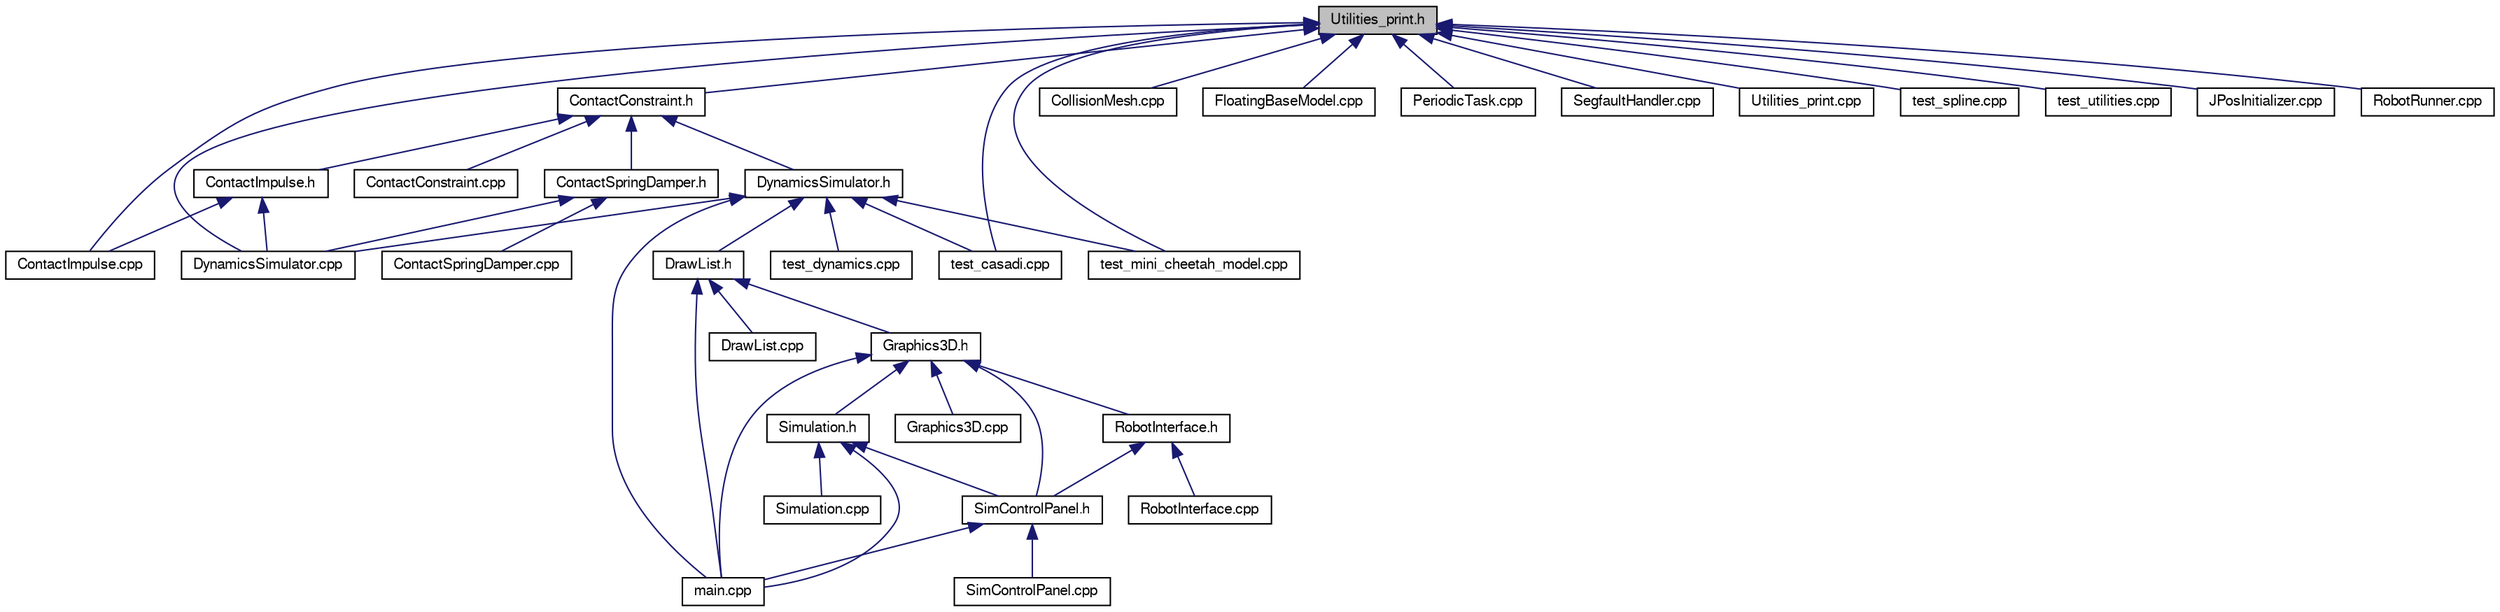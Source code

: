 digraph "Utilities_print.h"
{
  edge [fontname="FreeSans",fontsize="10",labelfontname="FreeSans",labelfontsize="10"];
  node [fontname="FreeSans",fontsize="10",shape=record];
  Node1 [label="Utilities_print.h",height=0.2,width=0.4,color="black", fillcolor="grey75", style="filled", fontcolor="black"];
  Node1 -> Node2 [dir="back",color="midnightblue",fontsize="10",style="solid",fontname="FreeSans"];
  Node2 [label="ContactConstraint.h",height=0.2,width=0.4,color="black", fillcolor="white", style="filled",URL="$d5/d79/_contact_constraint_8h.html",tooltip="Virtual class of Contact Constraint logic. "];
  Node2 -> Node3 [dir="back",color="midnightblue",fontsize="10",style="solid",fontname="FreeSans"];
  Node3 [label="ContactImpulse.h",height=0.2,width=0.4,color="black", fillcolor="white", style="filled",URL="$da/daa/_contact_impulse_8h.html"];
  Node3 -> Node4 [dir="back",color="midnightblue",fontsize="10",style="solid",fontname="FreeSans"];
  Node4 [label="ContactImpulse.cpp",height=0.2,width=0.4,color="black", fillcolor="white", style="filled",URL="$da/d75/_contact_impulse_8cpp.html"];
  Node3 -> Node5 [dir="back",color="midnightblue",fontsize="10",style="solid",fontname="FreeSans"];
  Node5 [label="DynamicsSimulator.cpp",height=0.2,width=0.4,color="black", fillcolor="white", style="filled",URL="$de/d4c/_dynamics_simulator_8cpp.html",tooltip="Rigid Body Dynamics Simulator with Collisions. "];
  Node2 -> Node6 [dir="back",color="midnightblue",fontsize="10",style="solid",fontname="FreeSans"];
  Node6 [label="ContactSpringDamper.h",height=0.2,width=0.4,color="black", fillcolor="white", style="filled",URL="$da/d04/_contact_spring_damper_8h.html",tooltip="Spring Damper based Contact Computation logic. "];
  Node6 -> Node7 [dir="back",color="midnightblue",fontsize="10",style="solid",fontname="FreeSans"];
  Node7 [label="ContactSpringDamper.cpp",height=0.2,width=0.4,color="black", fillcolor="white", style="filled",URL="$d6/da7/_contact_spring_damper_8cpp.html"];
  Node6 -> Node5 [dir="back",color="midnightblue",fontsize="10",style="solid",fontname="FreeSans"];
  Node2 -> Node8 [dir="back",color="midnightblue",fontsize="10",style="solid",fontname="FreeSans"];
  Node8 [label="DynamicsSimulator.h",height=0.2,width=0.4,color="black", fillcolor="white", style="filled",URL="$d0/d52/_dynamics_simulator_8h.html",tooltip="Rigid Body Dynamics Simulator with Collisions. "];
  Node8 -> Node5 [dir="back",color="midnightblue",fontsize="10",style="solid",fontname="FreeSans"];
  Node8 -> Node9 [dir="back",color="midnightblue",fontsize="10",style="solid",fontname="FreeSans"];
  Node9 [label="test_casadi.cpp",height=0.2,width=0.4,color="black", fillcolor="white", style="filled",URL="$dc/dd7/test__casadi_8cpp.html"];
  Node8 -> Node10 [dir="back",color="midnightblue",fontsize="10",style="solid",fontname="FreeSans"];
  Node10 [label="test_dynamics.cpp",height=0.2,width=0.4,color="black", fillcolor="white", style="filled",URL="$db/d42/test__dynamics_8cpp.html",tooltip="Test dynamics algorithms. "];
  Node8 -> Node11 [dir="back",color="midnightblue",fontsize="10",style="solid",fontname="FreeSans"];
  Node11 [label="test_mini_cheetah_model.cpp",height=0.2,width=0.4,color="black", fillcolor="white", style="filled",URL="$d6/d6e/test__mini__cheetah__model_8cpp.html"];
  Node8 -> Node12 [dir="back",color="midnightblue",fontsize="10",style="solid",fontname="FreeSans"];
  Node12 [label="DrawList.h",height=0.2,width=0.4,color="black", fillcolor="white", style="filled",URL="$df/d65/_draw_list_8h.html",tooltip="Data structure to store robot model to be drawn. "];
  Node12 -> Node13 [dir="back",color="midnightblue",fontsize="10",style="solid",fontname="FreeSans"];
  Node13 [label="Graphics3D.h",height=0.2,width=0.4,color="black", fillcolor="white", style="filled",URL="$d2/de7/_graphics3_d_8h.html",tooltip="Visualizer window for simulator. "];
  Node13 -> Node14 [dir="back",color="midnightblue",fontsize="10",style="solid",fontname="FreeSans"];
  Node14 [label="RobotInterface.h",height=0.2,width=0.4,color="black", fillcolor="white", style="filled",URL="$d4/df6/_robot_interface_8h.html",tooltip="Interface between simulator and hardware using LCM. "];
  Node14 -> Node15 [dir="back",color="midnightblue",fontsize="10",style="solid",fontname="FreeSans"];
  Node15 [label="SimControlPanel.h",height=0.2,width=0.4,color="black", fillcolor="white", style="filled",URL="$d7/dab/_sim_control_panel_8h.html",tooltip="QT gui for the simulator. "];
  Node15 -> Node16 [dir="back",color="midnightblue",fontsize="10",style="solid",fontname="FreeSans"];
  Node16 [label="main.cpp",height=0.2,width=0.4,color="black", fillcolor="white", style="filled",URL="$df/d0a/main_8cpp.html",tooltip="Main Function for the robot program. "];
  Node15 -> Node17 [dir="back",color="midnightblue",fontsize="10",style="solid",fontname="FreeSans"];
  Node17 [label="SimControlPanel.cpp",height=0.2,width=0.4,color="black", fillcolor="white", style="filled",URL="$d8/dcd/_sim_control_panel_8cpp.html"];
  Node14 -> Node18 [dir="back",color="midnightblue",fontsize="10",style="solid",fontname="FreeSans"];
  Node18 [label="RobotInterface.cpp",height=0.2,width=0.4,color="black", fillcolor="white", style="filled",URL="$dd/d4a/_robot_interface_8cpp.html"];
  Node13 -> Node15 [dir="back",color="midnightblue",fontsize="10",style="solid",fontname="FreeSans"];
  Node13 -> Node19 [dir="back",color="midnightblue",fontsize="10",style="solid",fontname="FreeSans"];
  Node19 [label="Simulation.h",height=0.2,width=0.4,color="black", fillcolor="white", style="filled",URL="$d2/ded/_simulation_8h.html",tooltip="Main simulation class. "];
  Node19 -> Node15 [dir="back",color="midnightblue",fontsize="10",style="solid",fontname="FreeSans"];
  Node19 -> Node16 [dir="back",color="midnightblue",fontsize="10",style="solid",fontname="FreeSans"];
  Node19 -> Node20 [dir="back",color="midnightblue",fontsize="10",style="solid",fontname="FreeSans"];
  Node20 [label="Simulation.cpp",height=0.2,width=0.4,color="black", fillcolor="white", style="filled",URL="$db/d98/_simulation_8cpp.html"];
  Node13 -> Node21 [dir="back",color="midnightblue",fontsize="10",style="solid",fontname="FreeSans"];
  Node21 [label="Graphics3D.cpp",height=0.2,width=0.4,color="black", fillcolor="white", style="filled",URL="$d7/d90/_graphics3_d_8cpp.html",tooltip="Visualizer window for simulator. "];
  Node13 -> Node16 [dir="back",color="midnightblue",fontsize="10",style="solid",fontname="FreeSans"];
  Node12 -> Node22 [dir="back",color="midnightblue",fontsize="10",style="solid",fontname="FreeSans"];
  Node22 [label="DrawList.cpp",height=0.2,width=0.4,color="black", fillcolor="white", style="filled",URL="$d1/d8b/_draw_list_8cpp.html",tooltip="Data structure to store robot model to be drawn. "];
  Node12 -> Node16 [dir="back",color="midnightblue",fontsize="10",style="solid",fontname="FreeSans"];
  Node8 -> Node16 [dir="back",color="midnightblue",fontsize="10",style="solid",fontname="FreeSans"];
  Node2 -> Node23 [dir="back",color="midnightblue",fontsize="10",style="solid",fontname="FreeSans"];
  Node23 [label="ContactConstraint.cpp",height=0.2,width=0.4,color="black", fillcolor="white", style="filled",URL="$d2/d02/_contact_constraint_8cpp.html",tooltip="ContactConstraint virtual class. "];
  Node1 -> Node24 [dir="back",color="midnightblue",fontsize="10",style="solid",fontname="FreeSans"];
  Node24 [label="CollisionMesh.cpp",height=0.2,width=0.4,color="black", fillcolor="white", style="filled",URL="$d1/df8/_collision_mesh_8cpp.html"];
  Node1 -> Node4 [dir="back",color="midnightblue",fontsize="10",style="solid",fontname="FreeSans"];
  Node1 -> Node5 [dir="back",color="midnightblue",fontsize="10",style="solid",fontname="FreeSans"];
  Node1 -> Node25 [dir="back",color="midnightblue",fontsize="10",style="solid",fontname="FreeSans"];
  Node25 [label="FloatingBaseModel.cpp",height=0.2,width=0.4,color="black", fillcolor="white", style="filled",URL="$da/de7/_floating_base_model_8cpp.html",tooltip="Implementation of Rigid Body Floating Base model data structure. "];
  Node1 -> Node26 [dir="back",color="midnightblue",fontsize="10",style="solid",fontname="FreeSans"];
  Node26 [label="PeriodicTask.cpp",height=0.2,width=0.4,color="black", fillcolor="white", style="filled",URL="$de/df7/_periodic_task_8cpp.html",tooltip="Implementation of a periodic function running in a separate thread. Periodic tasks have a task manage..."];
  Node1 -> Node27 [dir="back",color="midnightblue",fontsize="10",style="solid",fontname="FreeSans"];
  Node27 [label="SegfaultHandler.cpp",height=0.2,width=0.4,color="black", fillcolor="white", style="filled",URL="$db/d17/_segfault_handler_8cpp.html"];
  Node1 -> Node28 [dir="back",color="midnightblue",fontsize="10",style="solid",fontname="FreeSans"];
  Node28 [label="Utilities_print.cpp",height=0.2,width=0.4,color="black", fillcolor="white", style="filled",URL="$d6/df9/_utilities__print_8cpp.html"];
  Node1 -> Node9 [dir="back",color="midnightblue",fontsize="10",style="solid",fontname="FreeSans"];
  Node1 -> Node11 [dir="back",color="midnightblue",fontsize="10",style="solid",fontname="FreeSans"];
  Node1 -> Node29 [dir="back",color="midnightblue",fontsize="10",style="solid",fontname="FreeSans"];
  Node29 [label="test_spline.cpp",height=0.2,width=0.4,color="black", fillcolor="white", style="filled",URL="$d4/d98/test__spline_8cpp.html"];
  Node1 -> Node30 [dir="back",color="midnightblue",fontsize="10",style="solid",fontname="FreeSans"];
  Node30 [label="test_utilities.cpp",height=0.2,width=0.4,color="black", fillcolor="white", style="filled",URL="$d9/d35/test__utilities_8cpp.html",tooltip="Test Utilities functions. "];
  Node1 -> Node31 [dir="back",color="midnightblue",fontsize="10",style="solid",fontname="FreeSans"];
  Node31 [label="JPosInitializer.cpp",height=0.2,width=0.4,color="black", fillcolor="white", style="filled",URL="$d0/d85/_j_pos_initializer_8cpp.html"];
  Node1 -> Node32 [dir="back",color="midnightblue",fontsize="10",style="solid",fontname="FreeSans"];
  Node32 [label="RobotRunner.cpp",height=0.2,width=0.4,color="black", fillcolor="white", style="filled",URL="$db/d28/_robot_runner_8cpp.html"];
}
